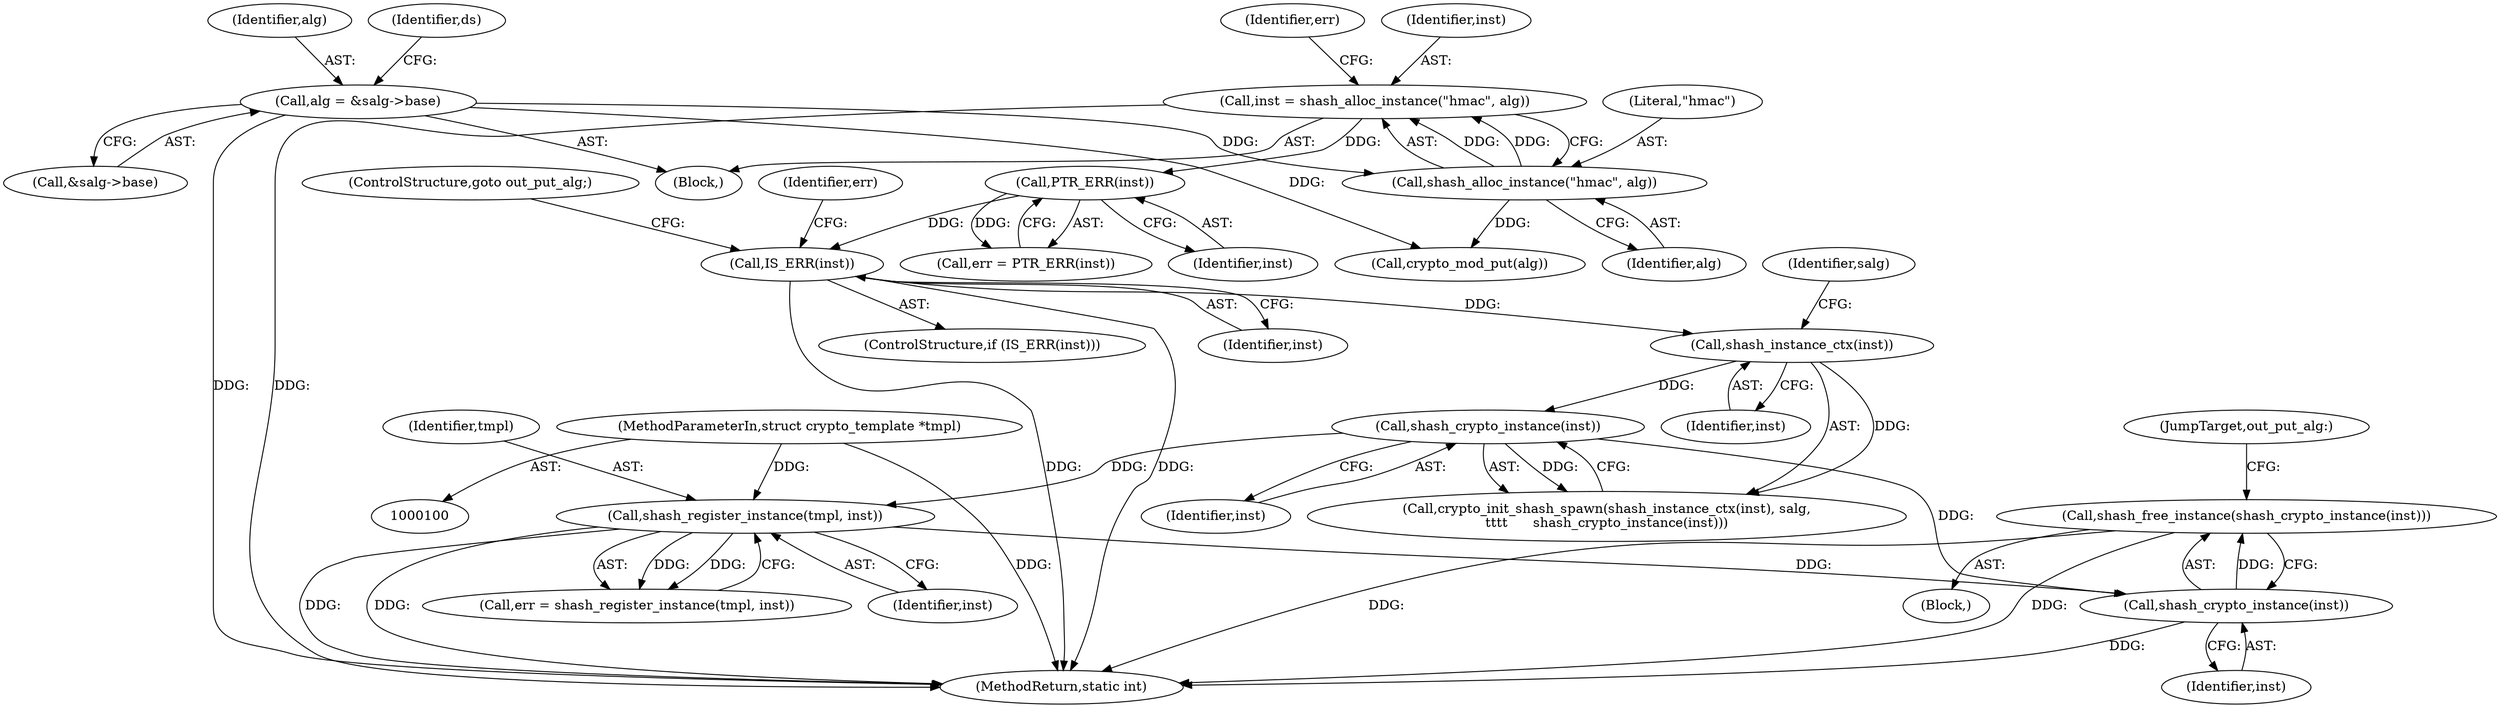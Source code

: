 digraph "1_linux_af3ff8045bbf3e32f1a448542e73abb4c8ceb6f1@API" {
"1000338" [label="(Call,shash_free_instance(shash_crypto_instance(inst)))"];
"1000339" [label="(Call,shash_crypto_instance(inst))"];
"1000185" [label="(Call,shash_crypto_instance(inst))"];
"1000182" [label="(Call,shash_instance_ctx(inst))"];
"1000176" [label="(Call,IS_ERR(inst))"];
"1000173" [label="(Call,PTR_ERR(inst))"];
"1000166" [label="(Call,inst = shash_alloc_instance(\"hmac\", alg))"];
"1000168" [label="(Call,shash_alloc_instance(\"hmac\", alg))"];
"1000147" [label="(Call,alg = &salg->base)"];
"1000331" [label="(Call,shash_register_instance(tmpl, inst))"];
"1000101" [label="(MethodParameterIn,struct crypto_template *tmpl)"];
"1000339" [label="(Call,shash_crypto_instance(inst))"];
"1000172" [label="(Identifier,err)"];
"1000333" [label="(Identifier,inst)"];
"1000332" [label="(Identifier,tmpl)"];
"1000185" [label="(Call,shash_crypto_instance(inst))"];
"1000186" [label="(Identifier,inst)"];
"1000183" [label="(Identifier,inst)"];
"1000340" [label="(Identifier,inst)"];
"1000329" [label="(Call,err = shash_register_instance(tmpl, inst))"];
"1000170" [label="(Identifier,alg)"];
"1000342" [label="(Call,crypto_mod_put(alg))"];
"1000175" [label="(ControlStructure,if (IS_ERR(inst)))"];
"1000338" [label="(Call,shash_free_instance(shash_crypto_instance(inst)))"];
"1000168" [label="(Call,shash_alloc_instance(\"hmac\", alg))"];
"1000176" [label="(Call,IS_ERR(inst))"];
"1000177" [label="(Identifier,inst)"];
"1000346" [label="(MethodReturn,static int)"];
"1000166" [label="(Call,inst = shash_alloc_instance(\"hmac\", alg))"];
"1000147" [label="(Call,alg = &salg->base)"];
"1000331" [label="(Call,shash_register_instance(tmpl, inst))"];
"1000181" [label="(Call,crypto_init_shash_spawn(shash_instance_ctx(inst), salg,\n\t\t\t\t      shash_crypto_instance(inst)))"];
"1000180" [label="(Identifier,err)"];
"1000167" [label="(Identifier,inst)"];
"1000184" [label="(Identifier,salg)"];
"1000148" [label="(Identifier,alg)"];
"1000178" [label="(ControlStructure,goto out_put_alg;)"];
"1000174" [label="(Identifier,inst)"];
"1000341" [label="(JumpTarget,out_put_alg:)"];
"1000169" [label="(Literal,\"hmac\")"];
"1000171" [label="(Call,err = PTR_ERR(inst))"];
"1000101" [label="(MethodParameterIn,struct crypto_template *tmpl)"];
"1000173" [label="(Call,PTR_ERR(inst))"];
"1000156" [label="(Identifier,ds)"];
"1000149" [label="(Call,&salg->base)"];
"1000103" [label="(Block,)"];
"1000336" [label="(Block,)"];
"1000182" [label="(Call,shash_instance_ctx(inst))"];
"1000338" -> "1000336"  [label="AST: "];
"1000338" -> "1000339"  [label="CFG: "];
"1000339" -> "1000338"  [label="AST: "];
"1000341" -> "1000338"  [label="CFG: "];
"1000338" -> "1000346"  [label="DDG: "];
"1000338" -> "1000346"  [label="DDG: "];
"1000339" -> "1000338"  [label="DDG: "];
"1000339" -> "1000340"  [label="CFG: "];
"1000340" -> "1000339"  [label="AST: "];
"1000339" -> "1000346"  [label="DDG: "];
"1000185" -> "1000339"  [label="DDG: "];
"1000331" -> "1000339"  [label="DDG: "];
"1000185" -> "1000181"  [label="AST: "];
"1000185" -> "1000186"  [label="CFG: "];
"1000186" -> "1000185"  [label="AST: "];
"1000181" -> "1000185"  [label="CFG: "];
"1000185" -> "1000181"  [label="DDG: "];
"1000182" -> "1000185"  [label="DDG: "];
"1000185" -> "1000331"  [label="DDG: "];
"1000182" -> "1000181"  [label="AST: "];
"1000182" -> "1000183"  [label="CFG: "];
"1000183" -> "1000182"  [label="AST: "];
"1000184" -> "1000182"  [label="CFG: "];
"1000182" -> "1000181"  [label="DDG: "];
"1000176" -> "1000182"  [label="DDG: "];
"1000176" -> "1000175"  [label="AST: "];
"1000176" -> "1000177"  [label="CFG: "];
"1000177" -> "1000176"  [label="AST: "];
"1000178" -> "1000176"  [label="CFG: "];
"1000180" -> "1000176"  [label="CFG: "];
"1000176" -> "1000346"  [label="DDG: "];
"1000176" -> "1000346"  [label="DDG: "];
"1000173" -> "1000176"  [label="DDG: "];
"1000173" -> "1000171"  [label="AST: "];
"1000173" -> "1000174"  [label="CFG: "];
"1000174" -> "1000173"  [label="AST: "];
"1000171" -> "1000173"  [label="CFG: "];
"1000173" -> "1000171"  [label="DDG: "];
"1000166" -> "1000173"  [label="DDG: "];
"1000166" -> "1000103"  [label="AST: "];
"1000166" -> "1000168"  [label="CFG: "];
"1000167" -> "1000166"  [label="AST: "];
"1000168" -> "1000166"  [label="AST: "];
"1000172" -> "1000166"  [label="CFG: "];
"1000166" -> "1000346"  [label="DDG: "];
"1000168" -> "1000166"  [label="DDG: "];
"1000168" -> "1000166"  [label="DDG: "];
"1000168" -> "1000170"  [label="CFG: "];
"1000169" -> "1000168"  [label="AST: "];
"1000170" -> "1000168"  [label="AST: "];
"1000147" -> "1000168"  [label="DDG: "];
"1000168" -> "1000342"  [label="DDG: "];
"1000147" -> "1000103"  [label="AST: "];
"1000147" -> "1000149"  [label="CFG: "];
"1000148" -> "1000147"  [label="AST: "];
"1000149" -> "1000147"  [label="AST: "];
"1000156" -> "1000147"  [label="CFG: "];
"1000147" -> "1000346"  [label="DDG: "];
"1000147" -> "1000342"  [label="DDG: "];
"1000331" -> "1000329"  [label="AST: "];
"1000331" -> "1000333"  [label="CFG: "];
"1000332" -> "1000331"  [label="AST: "];
"1000333" -> "1000331"  [label="AST: "];
"1000329" -> "1000331"  [label="CFG: "];
"1000331" -> "1000346"  [label="DDG: "];
"1000331" -> "1000346"  [label="DDG: "];
"1000331" -> "1000329"  [label="DDG: "];
"1000331" -> "1000329"  [label="DDG: "];
"1000101" -> "1000331"  [label="DDG: "];
"1000101" -> "1000100"  [label="AST: "];
"1000101" -> "1000346"  [label="DDG: "];
}
